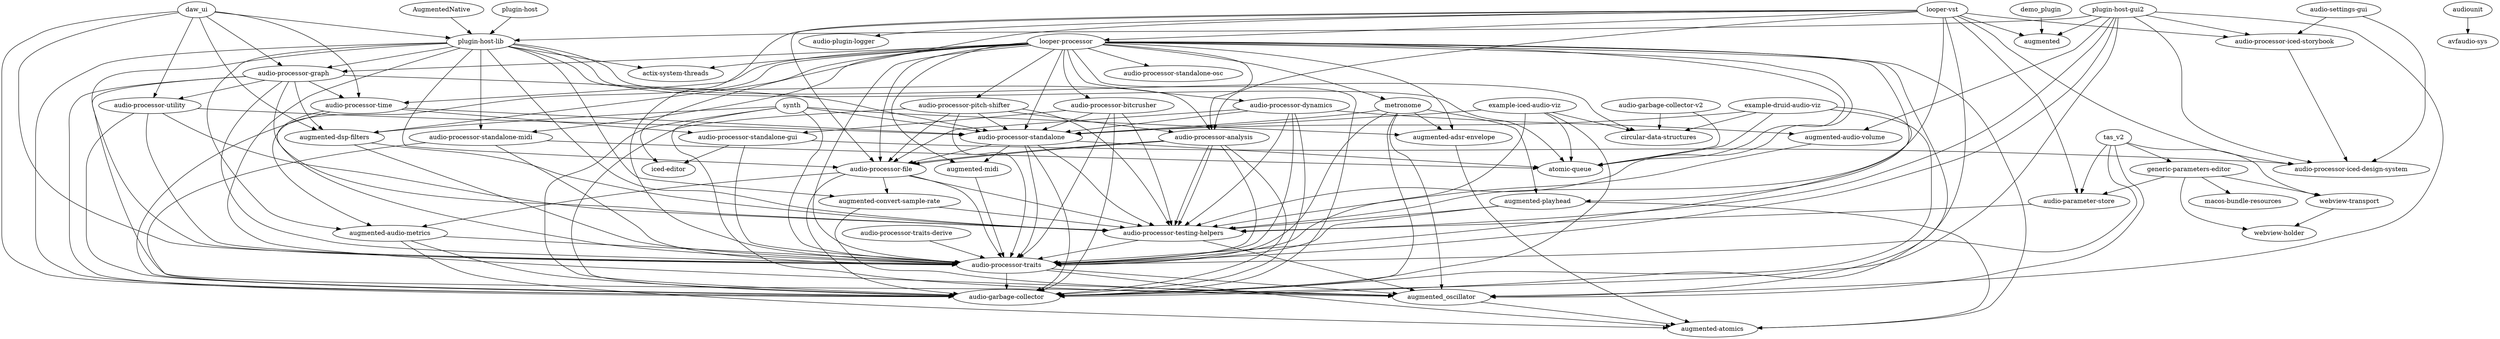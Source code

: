digraph dependency_graph {
subgraph "daw_ui" {
label = "daw_ui";
style = filled;
"daw_ui" -> "plugin-host-lib";
"daw_ui" -> "audio-processor-graph";
"daw_ui" -> "audio-processor-utility";
"daw_ui" -> "augmented-dsp-filters";
"daw_ui" -> "audio-processor-time";
"daw_ui" -> "audio-processor-traits";
"daw_ui" -> "audio-garbage-collector";
}
subgraph "plugin-host" {
label = "plugin-host";
style = filled;
"plugin-host" -> "plugin-host-lib";
}
subgraph "plugin-host-gui2" {
label = "plugin-host-gui2";
style = filled;
"plugin-host-gui2" -> "audio-processor-testing-helpers";
"plugin-host-gui2" -> "augmented_oscillator";
"plugin-host-gui2" -> "plugin-host-lib";
"plugin-host-gui2" -> "augmented-audio-volume";
"plugin-host-gui2" -> "audio-processor-iced-design-system";
"plugin-host-gui2" -> "audio-processor-iced-storybook";
"plugin-host-gui2" -> "audio-garbage-collector";
"plugin-host-gui2" -> "audio-processor-traits";
"plugin-host-gui2" -> "augmented";
}
subgraph "synth" {
label = "synth";
style = filled;
"synth" -> "augmented-dsp-filters";
"synth" -> "audio-processor-standalone";
"synth" -> "augmented_oscillator";
"synth" -> "augmented-adsr-envelope";
"synth" -> "audio-processor-traits";
"synth" -> "audio-garbage-collector";
}
subgraph "demo_plugin" {
label = "demo_plugin";
style = filled;
"demo_plugin" -> "augmented";
}
subgraph "looper-vst" {
label = "looper-vst";
style = filled;
"looper-vst" -> "looper-processor";
"looper-vst" -> "audio-processor-file";
"looper-vst" -> "audio-plugin-logger";
"looper-vst" -> "audio-processor-traits";
"looper-vst" -> "audio-parameter-store";
"looper-vst" -> "audio-garbage-collector";
"looper-vst" -> "audio-processor-analysis";
"looper-vst" -> "augmented";
"looper-vst" -> "audio-processor-testing-helpers";
"looper-vst" -> "audio-processor-iced-storybook";
"looper-vst" -> "iced-editor";
"looper-vst" -> "audio-processor-iced-design-system";
}
subgraph "looper-processor" {
label = "looper-processor";
style = filled;
"looper-processor" -> "audio-processor-testing-helpers";
"looper-processor" -> "augmented-dsp-filters";
"looper-processor" -> "audio-processor-analysis";
"looper-processor" -> "audio-processor-dynamics";
"looper-processor" -> "audio-processor-time";
"looper-processor" -> "audio-processor-bitcrusher";
"looper-processor" -> "audio-processor-pitch-shifter";
"looper-processor" -> "augmented-audio-metrics";
"looper-processor" -> "augmented_oscillator";
"looper-processor" -> "augmented-midi";
"looper-processor" -> "audio-processor-file";
"looper-processor" -> "audio-processor-traits";
"looper-processor" -> "audio-processor-graph";
"looper-processor" -> "audio-processor-standalone-osc";
"looper-processor" -> "audio-processor-standalone-midi";
"looper-processor" -> "audio-processor-standalone";
"looper-processor" -> "audio-garbage-collector";
"looper-processor" -> "augmented-playhead";
"looper-processor" -> "augmented-atomics";
"looper-processor" -> "augmented-adsr-envelope";
"looper-processor" -> "atomic-queue";
"looper-processor" -> "metronome";
"looper-processor" -> "actix-system-threads";
}
subgraph "metronome" {
label = "metronome";
style = filled;
"metronome" -> "augmented-adsr-envelope";
"metronome" -> "augmented-playhead";
"metronome" -> "audio-garbage-collector";
"metronome" -> "audio-processor-standalone";
"metronome" -> "audio-processor-traits";
"metronome" -> "augmented_oscillator";
}
subgraph "augmented-codegen" {
label = "augmented-codegen";
style = filled;
}
subgraph "tas_v2" {
label = "tas_v2";
style = filled;
"tas_v2" -> "audio-processor-traits";
"tas_v2" -> "generic-parameters-editor";
"tas_v2" -> "augmented_oscillator";
"tas_v2" -> "audio-parameter-store";
"tas_v2" -> "webview-transport";
}
subgraph "augmented-playhead" {
label = "augmented-playhead";
style = filled;
"augmented-playhead" -> "audio-processor-testing-helpers";
"augmented-playhead" -> "augmented-atomics";
"augmented-playhead" -> "audio-processor-traits";
}
subgraph "audio-processor-standalone-osc" {
label = "audio-processor-standalone-osc";
style = filled;
}
subgraph "augmented-analytics" {
label = "augmented-analytics";
style = filled;
}
subgraph "audio-plugin-logger" {
label = "audio-plugin-logger";
style = filled;
}
subgraph "smooth-value" {
label = "smooth-value";
style = filled;
}
subgraph "audio-settings-gui" {
label = "audio-settings-gui";
style = filled;
"audio-settings-gui" -> "audio-processor-iced-storybook";
"audio-settings-gui" -> "audio-processor-iced-design-system";
}
subgraph "audio-processor-iced-storybook" {
label = "audio-processor-iced-storybook";
style = filled;
"audio-processor-iced-storybook" -> "audio-processor-iced-design-system";
}
subgraph "generic-parameters-editor" {
label = "generic-parameters-editor";
style = filled;
"generic-parameters-editor" -> "webview-transport";
"generic-parameters-editor" -> "webview-holder";
"generic-parameters-editor" -> "macos-bundle-resources";
"generic-parameters-editor" -> "audio-parameter-store";
}
subgraph "webview-transport" {
label = "webview-transport";
style = filled;
"webview-transport" -> "webview-holder";
}
subgraph "webview-holder" {
label = "webview-holder";
style = filled;
}
subgraph "macos-bundle-resources" {
label = "macos-bundle-resources";
style = filled;
}
subgraph "darwin-webkit" {
label = "darwin-webkit";
style = filled;
}
subgraph "audio-parameter-store" {
label = "audio-parameter-store";
style = filled;
"audio-parameter-store" -> "audio-processor-testing-helpers";
}
subgraph "audiounit" {
label = "audiounit";
style = filled;
"audiounit" -> "avfaudio-sys";
}
subgraph "audio-garbage-collector-v2" {
label = "audio-garbage-collector-v2";
style = filled;
"audio-garbage-collector-v2" -> "circular-data-structures";
"audio-garbage-collector-v2" -> "atomic-queue";
}
subgraph "audio-processor-bitcrusher" {
label = "audio-processor-bitcrusher";
style = filled;
"audio-processor-bitcrusher" -> "audio-processor-testing-helpers";
"audio-processor-bitcrusher" -> "audio-processor-standalone-gui";
"audio-processor-bitcrusher" -> "audio-processor-standalone";
"audio-processor-bitcrusher" -> "audio-garbage-collector";
"audio-processor-bitcrusher" -> "audio-processor-traits";
}
subgraph "audio-processor-pitch-shifter" {
label = "audio-processor-pitch-shifter";
style = filled;
"audio-processor-pitch-shifter" -> "audio-processor-file";
"audio-processor-pitch-shifter" -> "audio-processor-testing-helpers";
"audio-processor-pitch-shifter" -> "audio-processor-standalone";
"audio-processor-pitch-shifter" -> "audio-garbage-collector";
"audio-processor-pitch-shifter" -> "audio-processor-traits";
"audio-processor-pitch-shifter" -> "audio-processor-analysis";
}
subgraph "audio-processor-traits-derive" {
label = "audio-processor-traits-derive";
style = filled;
"audio-processor-traits-derive" -> "audio-processor-traits";
}
subgraph "avfaudio-sys" {
label = "avfaudio-sys";
style = filled;
}
subgraph "augmented-adsr-envelope" {
label = "augmented-adsr-envelope";
style = filled;
"augmented-adsr-envelope" -> "augmented-atomics";
}
subgraph "audio-processor-dynamics" {
label = "audio-processor-dynamics";
style = filled;
"audio-processor-dynamics" -> "audio-processor-standalone";
"audio-processor-dynamics" -> "audio-processor-testing-helpers";
"audio-processor-dynamics" -> "audio-processor-file";
"audio-processor-dynamics" -> "augmented-audio-volume";
"audio-processor-dynamics" -> "audio-garbage-collector";
"audio-processor-dynamics" -> "audio-processor-traits";
}
subgraph "augmented-audio-volume" {
label = "augmented-audio-volume";
style = filled;
"augmented-audio-volume" -> "audio-processor-testing-helpers";
}
subgraph "ruas-bundler" {
label = "ruas-bundler";
style = filled;
}
subgraph "augmented-dev-cli" {
label = "augmented-dev-cli";
style = filled;
}
subgraph "midi-logger-host" {
label = "midi-logger-host";
style = filled;
}
subgraph "autosync-submodules" {
label = "autosync-submodules";
style = filled;
}
subgraph "augmented-ui" {
label = "augmented-ui";
style = filled;
}
subgraph "thread_memory_usage" {
label = "thread_memory_usage";
style = filled;
}
subgraph "AugmentedNative" {
label = "AugmentedNative";
style = filled;
"AugmentedNative" -> "plugin-host-lib";
}
subgraph "plugin-host-lib" {
label = "plugin-host-lib";
style = filled;
"plugin-host-lib" -> "audio-processor-testing-helpers";
"plugin-host-lib" -> "actix-system-threads";
"plugin-host-lib" -> "augmented_oscillator";
"plugin-host-lib" -> "augmented-convert-sample-rate";
"plugin-host-lib" -> "circular-data-structures";
"plugin-host-lib" -> "audio-processor-traits";
"plugin-host-lib" -> "audio-processor-standalone-midi";
"plugin-host-lib" -> "audio-processor-file";
"plugin-host-lib" -> "augmented-audio-metrics";
"plugin-host-lib" -> "audio-processor-analysis";
"plugin-host-lib" -> "audio-processor-graph";
"plugin-host-lib" -> "audio-garbage-collector";
"plugin-host-lib" -> "atomic-queue";
}
subgraph "actix-system-threads" {
label = "actix-system-threads";
style = filled;
}
subgraph "audio-processor-standalone-midi" {
label = "audio-processor-standalone-midi";
style = filled;
"audio-processor-standalone-midi" -> "audio-garbage-collector";
"audio-processor-standalone-midi" -> "audio-processor-traits";
"audio-processor-standalone-midi" -> "atomic-queue";
}
subgraph "audio-processor-analysis" {
label = "audio-processor-analysis";
style = filled;
"audio-processor-analysis" -> "audio-processor-file";
"audio-processor-analysis" -> "audio-processor-testing-helpers";
"audio-processor-analysis" -> "audio-processor-file";
"audio-processor-analysis" -> "audio-processor-testing-helpers";
"audio-processor-analysis" -> "audio-processor-traits";
"audio-processor-analysis" -> "audio-garbage-collector";
}
subgraph "audio-processor-graph" {
label = "audio-processor-graph";
style = filled;
"audio-processor-graph" -> "audio-processor-standalone";
"audio-processor-graph" -> "augmented-dsp-filters";
"audio-processor-graph" -> "audio-processor-time";
"audio-processor-graph" -> "audio-processor-utility";
"audio-processor-graph" -> "audio-processor-testing-helpers";
"audio-processor-graph" -> "augmented_oscillator";
"audio-processor-graph" -> "audio-garbage-collector";
"audio-processor-graph" -> "audio-processor-traits";
}
subgraph "augmented-dsp-filters" {
label = "augmented-dsp-filters";
style = filled;
"augmented-dsp-filters" -> "audio-processor-testing-helpers";
"augmented-dsp-filters" -> "audio-processor-traits";
}
subgraph "audio-processor-time" {
label = "audio-processor-time";
style = filled;
"audio-processor-time" -> "audio-processor-standalone-gui";
"audio-processor-time" -> "audio-processor-standalone";
"audio-processor-time" -> "audio-garbage-collector";
"audio-processor-time" -> "audio-processor-traits";
}
subgraph "audio-processor-standalone-gui" {
label = "audio-processor-standalone-gui";
style = filled;
"audio-processor-standalone-gui" -> "audio-processor-iced-design-system";
"audio-processor-standalone-gui" -> "iced-editor";
"audio-processor-standalone-gui" -> "audio-processor-traits";
}
subgraph "audio-processor-iced-design-system" {
label = "audio-processor-iced-design-system";
style = filled;
}
subgraph "iced-editor" {
label = "iced-editor";
style = filled;
}
subgraph "audio-processor-utility" {
label = "audio-processor-utility";
style = filled;
"audio-processor-utility" -> "audio-processor-testing-helpers";
"audio-processor-utility" -> "audio-processor-standalone";
"audio-processor-utility" -> "audio-garbage-collector";
"audio-processor-utility" -> "audio-processor-traits";
}
subgraph "example-iced-audio-viz" {
label = "example-iced-audio-viz";
style = filled;
"example-iced-audio-viz" -> "audio-processor-traits";
"example-iced-audio-viz" -> "circular-data-structures";
"example-iced-audio-viz" -> "atomic-queue";
"example-iced-audio-viz" -> "audio-garbage-collector";
"example-iced-audio-viz" -> "audio-processor-standalone";
}
subgraph "example-iced-xcode-integration" {
label = "example-iced-xcode-integration";
style = filled;
}
subgraph "example-druid-audio-viz" {
label = "example-druid-audio-viz";
style = filled;
"example-druid-audio-viz" -> "audio-processor-traits";
"example-druid-audio-viz" -> "circular-data-structures";
"example-druid-audio-viz" -> "atomic-queue";
"example-druid-audio-viz" -> "audio-garbage-collector";
"example-druid-audio-viz" -> "audio-processor-standalone";
}
subgraph "circular-data-structures" {
label = "circular-data-structures";
style = filled;
}
subgraph "audio-processor-standalone" {
label = "audio-processor-standalone";
style = filled;
"audio-processor-standalone" -> "audio-processor-testing-helpers";
"audio-processor-standalone" -> "atomic-queue";
"audio-processor-standalone" -> "augmented-midi";
"audio-processor-standalone" -> "audio-processor-traits";
"audio-processor-standalone" -> "audio-garbage-collector";
"audio-processor-standalone" -> "audio-processor-file";
}
subgraph "atomic-queue" {
label = "atomic-queue";
style = filled;
}
subgraph "augmented-midi" {
label = "augmented-midi";
style = filled;
"augmented-midi" -> "audio-processor-traits";
}
subgraph "audio-processor-file" {
label = "audio-processor-file";
style = filled;
"audio-processor-file" -> "audio-processor-testing-helpers";
"audio-processor-file" -> "augmented-convert-sample-rate";
"audio-processor-file" -> "augmented-audio-metrics";
"audio-processor-file" -> "audio-processor-traits";
"audio-processor-file" -> "audio-garbage-collector";
}
subgraph "augmented-convert-sample-rate" {
label = "augmented-convert-sample-rate";
style = filled;
"augmented-convert-sample-rate" -> "audio-processor-testing-helpers";
"augmented-convert-sample-rate" -> "augmented_oscillator";
}
subgraph "audio-processor-testing-helpers" {
label = "audio-processor-testing-helpers";
style = filled;
"audio-processor-testing-helpers" -> "augmented_oscillator";
"audio-processor-testing-helpers" -> "audio-processor-traits";
}
subgraph "augmented-audio-metrics" {
label = "augmented-audio-metrics";
style = filled;
"augmented-audio-metrics" -> "augmented-atomics";
"augmented-audio-metrics" -> "audio-processor-traits";
"augmented-audio-metrics" -> "audio-garbage-collector";
}
subgraph "audio-processor-traits" {
label = "audio-processor-traits";
style = filled;
"audio-processor-traits" -> "augmented_oscillator";
"audio-processor-traits" -> "audio-garbage-collector";
"audio-processor-traits" -> "augmented-atomics";
}
subgraph "augmented_oscillator" {
label = "augmented_oscillator";
style = filled;
"augmented_oscillator" -> "augmented-atomics";
}
subgraph "augmented-atomics" {
label = "augmented-atomics";
style = filled;
}
subgraph "audio-garbage-collector" {
label = "audio-garbage-collector";
style = filled;
}
subgraph "wisual-logger" {
label = "wisual-logger";
style = filled;
}
}
